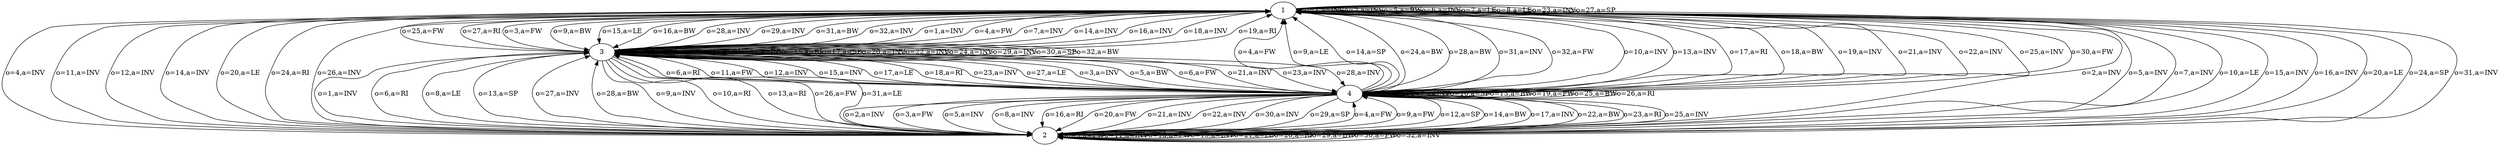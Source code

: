 digraph D {
1
1->1 [label="o=1,a=INV"]
1->1 [label="o=2,a=INV"]
1->3 [label="o=3,a=FW"]
1->2 [label="o=4,a=INV"]
1->1 [label="o=5,a=BW"]
1->1 [label="o=6,a=INV"]
1->1 [label="o=7,a=LE"]
1->1 [label="o=8,a=LE"]
1->3 [label="o=9,a=BW"]
1->4 [label="o=10,a=INV"]
1->2 [label="o=11,a=INV"]
1->2 [label="o=12,a=INV"]
1->4 [label="o=13,a=INV"]
1->2 [label="o=14,a=INV"]
1->3 [label="o=15,a=LE"]
1->3 [label="o=16,a=BW"]
1->4 [label="o=17,a=RI"]
1->4 [label="o=18,a=BW"]
1->4 [label="o=19,a=INV"]
1->2 [label="o=20,a=LE"]
1->4 [label="o=21,a=INV"]
1->4 [label="o=22,a=INV"]
1->1 [label="o=23,a=INV"]
1->2 [label="o=24,a=RI"]
1->4 [label="o=25,a=INV"]
1->2 [label="o=26,a=INV"]
1->1 [label="o=27,a=SP"]
1->3 [label="o=28,a=INV"]
1->3 [label="o=29,a=INV"]
1->4 [label="o=30,a=FW"]
1->3 [label="o=31,a=BW"]
1->3 [label="o=32,a=INV"]
2
2->3 [label="o=1,a=INV"]
2->1 [label="o=2,a=INV"]
2->2 [label="o=3,a=FW"]
2->4 [label="o=4,a=FW"]
2->1 [label="o=5,a=INV"]
2->3 [label="o=6,a=RI"]
2->1 [label="o=7,a=INV"]
2->3 [label="o=8,a=LE"]
2->4 [label="o=9,a=FW"]
2->1 [label="o=10,a=LE"]
2->2 [label="o=11,a=INV"]
2->4 [label="o=12,a=SP"]
2->3 [label="o=13,a=SP"]
2->4 [label="o=14,a=BW"]
2->1 [label="o=15,a=INV"]
2->1 [label="o=16,a=INV"]
2->4 [label="o=17,a=INV"]
2->2 [label="o=18,a=FW"]
2->2 [label="o=19,a=INV"]
2->1 [label="o=20,a=LE"]
2->2 [label="o=21,a=LE"]
2->4 [label="o=22,a=BW"]
2->4 [label="o=23,a=RI"]
2->1 [label="o=24,a=SP"]
2->4 [label="o=25,a=INV"]
2->2 [label="o=26,a=RI"]
2->3 [label="o=27,a=INV"]
2->3 [label="o=28,a=BW"]
2->2 [label="o=29,a=BW"]
2->2 [label="o=30,a=FW"]
2->1 [label="o=31,a=INV"]
2->2 [label="o=32,a=INV"]
3
3->1 [label="o=1,a=INV"]
3->3 [label="o=2,a=INV"]
3->4 [label="o=3,a=INV"]
3->1 [label="o=4,a=FW"]
3->4 [label="o=5,a=BW"]
3->4 [label="o=6,a=FW"]
3->1 [label="o=7,a=INV"]
3->3 [label="o=8,a=INV"]
3->2 [label="o=9,a=INV"]
3->2 [label="o=10,a=RI"]
3->3 [label="o=11,a=RI"]
3->3 [label="o=12,a=INV"]
3->2 [label="o=13,a=RI"]
3->1 [label="o=14,a=INV"]
3->3 [label="o=15,a=RI"]
3->1 [label="o=16,a=INV"]
3->3 [label="o=17,a=SP"]
3->1 [label="o=18,a=INV"]
3->1 [label="o=19,a=RI"]
3->3 [label="o=20,a=INV"]
3->4 [label="o=21,a=INV"]
3->3 [label="o=22,a=INV"]
3->4 [label="o=23,a=INV"]
3->3 [label="o=24,a=INV"]
3->1 [label="o=25,a=FW"]
3->2 [label="o=26,a=FW"]
3->1 [label="o=27,a=RI"]
3->4 [label="o=28,a=INV"]
3->3 [label="o=29,a=INV"]
3->3 [label="o=30,a=SP"]
3->2 [label="o=31,a=LE"]
3->3 [label="o=32,a=BW"]
4
4->4 [label="o=1,a=INV"]
4->2 [label="o=2,a=INV"]
4->2 [label="o=3,a=FW"]
4->1 [label="o=4,a=FW"]
4->2 [label="o=5,a=INV"]
4->3 [label="o=6,a=RI"]
4->4 [label="o=7,a=INV"]
4->2 [label="o=8,a=INV"]
4->1 [label="o=9,a=LE"]
4->4 [label="o=10,a=SP"]
4->3 [label="o=11,a=FW"]
4->3 [label="o=12,a=INV"]
4->4 [label="o=13,a=BW"]
4->1 [label="o=14,a=SP"]
4->3 [label="o=15,a=INV"]
4->2 [label="o=16,a=RI"]
4->3 [label="o=17,a=LE"]
4->3 [label="o=18,a=RI"]
4->4 [label="o=19,a=FW"]
4->2 [label="o=20,a=FW"]
4->2 [label="o=21,a=INV"]
4->2 [label="o=22,a=INV"]
4->3 [label="o=23,a=INV"]
4->1 [label="o=24,a=BW"]
4->4 [label="o=25,a=BW"]
4->4 [label="o=26,a=RI"]
4->3 [label="o=27,a=LE"]
4->1 [label="o=28,a=BW"]
4->2 [label="o=29,a=SP"]
4->2 [label="o=30,a=INV"]
4->1 [label="o=31,a=INV"]
4->1 [label="o=32,a=FW"]
}
